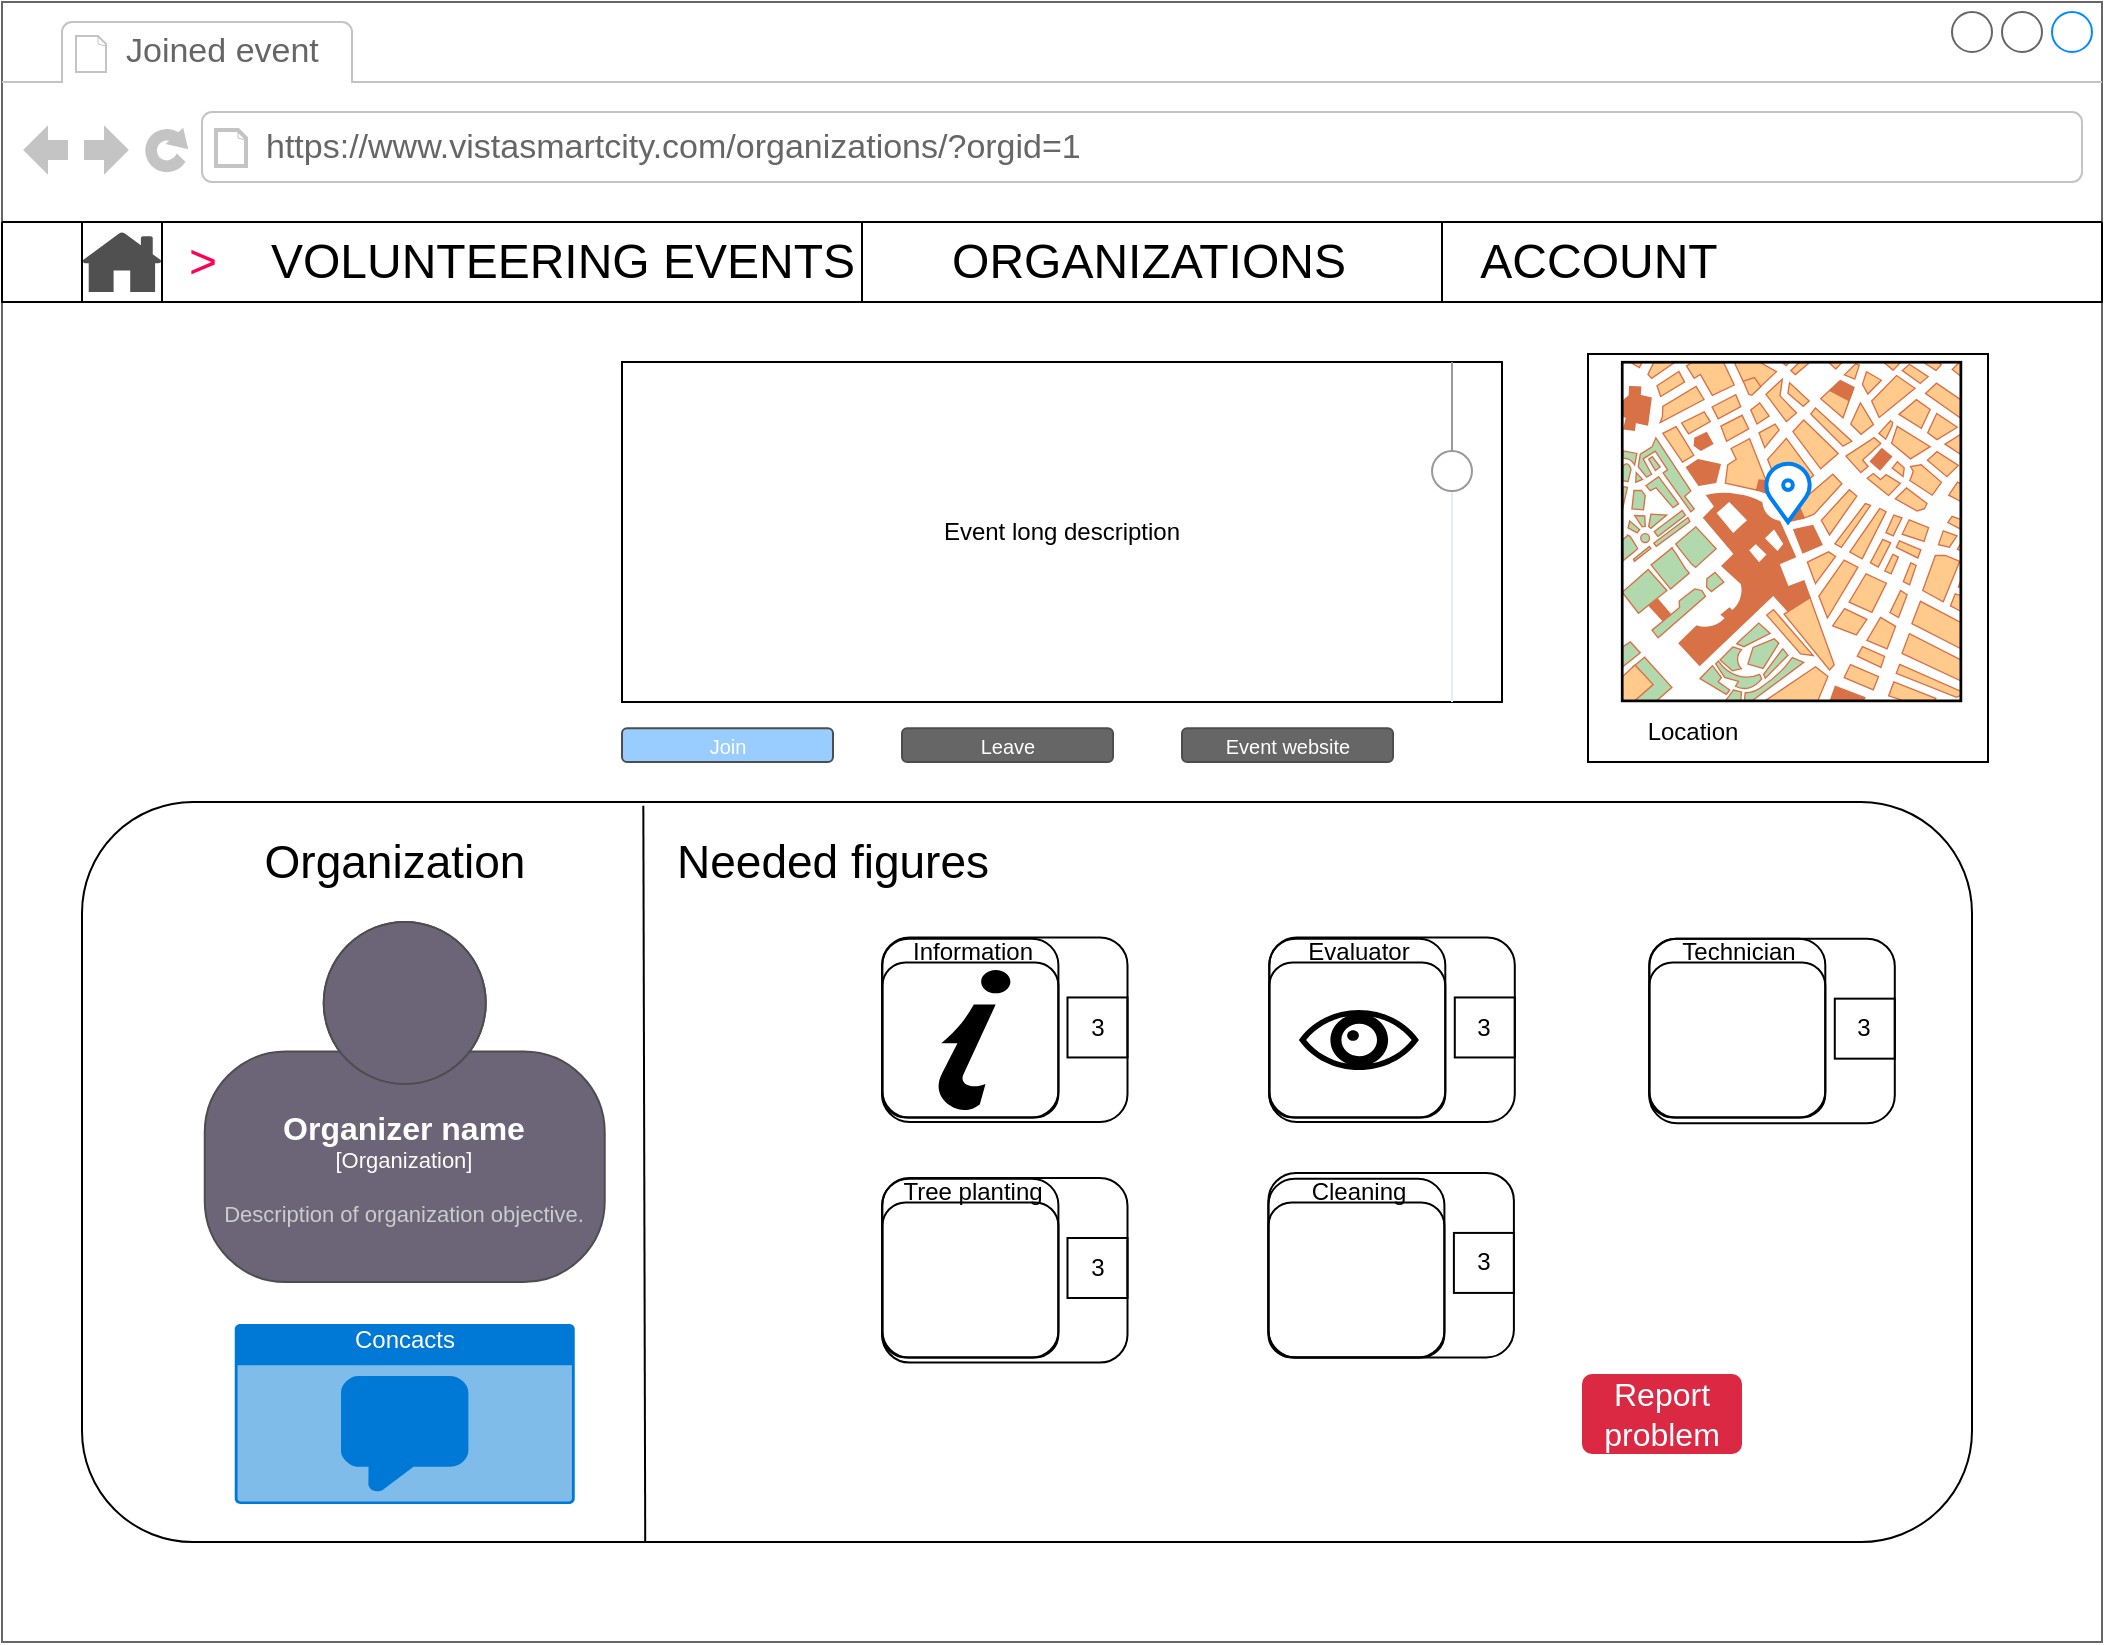 <mxfile version="21.2.3" type="github">
  <diagram name="Page-1" id="2cc2dc42-3aac-f2a9-1cec-7a8b7cbee084">
    <mxGraphModel dx="1221" dy="743" grid="1" gridSize="10" guides="1" tooltips="1" connect="1" arrows="1" fold="1" page="1" pageScale="1" pageWidth="1100" pageHeight="850" background="none" math="0" shadow="0">
      <root>
        <mxCell id="0" />
        <mxCell id="1" parent="0" />
        <mxCell id="7026571954dc6520-1" value="" style="strokeWidth=1;shadow=0;dashed=0;align=center;html=1;shape=mxgraph.mockup.containers.browserWindow;rSize=0;strokeColor=#666666;mainText=,;recursiveResize=0;rounded=0;labelBackgroundColor=none;fontFamily=Verdana;fontSize=12" parent="1" vertex="1">
          <mxGeometry x="30" y="20" width="1050" height="820" as="geometry" />
        </mxCell>
        <mxCell id="7026571954dc6520-2" value="Joined event" style="strokeWidth=1;shadow=0;dashed=0;align=center;html=1;shape=mxgraph.mockup.containers.anchor;fontSize=17;fontColor=#666666;align=left;" parent="7026571954dc6520-1" vertex="1">
          <mxGeometry x="60" y="12" width="110" height="26" as="geometry" />
        </mxCell>
        <mxCell id="7026571954dc6520-3" value="https://www.vistasmartcity.com/organizations/?orgid=1" style="strokeWidth=1;shadow=0;dashed=0;align=center;html=1;shape=mxgraph.mockup.containers.anchor;rSize=0;fontSize=17;fontColor=#666666;align=left;" parent="7026571954dc6520-1" vertex="1">
          <mxGeometry x="130" y="60" width="250" height="26" as="geometry" />
        </mxCell>
        <mxCell id="4rItziBb_c25DRYMOsrU-15" value="" style="rounded=1;whiteSpace=wrap;html=1;" parent="7026571954dc6520-1" vertex="1">
          <mxGeometry x="40" y="400" width="945" height="370" as="geometry" />
        </mxCell>
        <mxCell id="4rItziBb_c25DRYMOsrU-19" value="Event long description" style="rounded=0;whiteSpace=wrap;html=1;" parent="7026571954dc6520-1" vertex="1">
          <mxGeometry x="310" y="180" width="440" height="170" as="geometry" />
        </mxCell>
        <mxCell id="4rItziBb_c25DRYMOsrU-20" value="" style="verticalLabelPosition=bottom;shadow=0;dashed=0;align=center;html=1;verticalAlign=top;strokeWidth=1;shape=mxgraph.mockup.forms.horSlider;strokeColor=#999999;sliderStyle=basic;sliderPos=69.032;handleStyle=circle;fillColor2=#ddeeff;direction=north;" parent="7026571954dc6520-1" vertex="1">
          <mxGeometry x="710" y="180" width="30" height="170" as="geometry" />
        </mxCell>
        <object placeholders="1" c4Name="Organizer name" c4Type="Organization" c4Description="Description of organization objective." label="&lt;font style=&quot;font-size: 16px&quot;&gt;&lt;b&gt;%c4Name%&lt;/b&gt;&lt;/font&gt;&lt;div&gt;[%c4Type%]&lt;/div&gt;&lt;br&gt;&lt;div&gt;&lt;font style=&quot;font-size: 11px&quot;&gt;&lt;font color=&quot;#cccccc&quot;&gt;%c4Description%&lt;/font&gt;&lt;/div&gt;" id="4rItziBb_c25DRYMOsrU-23">
          <mxCell style="html=1;fontSize=11;dashed=0;whiteSpace=wrap;fillColor=#6C6477;strokeColor=#4D4D4D;fontColor=#ffffff;shape=mxgraph.c4.person2;align=center;metaEdit=1;points=[[0.5,0,0],[1,0.5,0],[1,0.75,0],[0.75,1,0],[0.5,1,0],[0.25,1,0],[0,0.75,0],[0,0.5,0]];resizable=0;" parent="7026571954dc6520-1" vertex="1">
            <mxGeometry x="101.37" y="460" width="200" height="180" as="geometry" />
          </mxCell>
        </object>
        <mxCell id="4rItziBb_c25DRYMOsrU-26" value="" style="rounded=0;whiteSpace=wrap;html=1;" parent="7026571954dc6520-1" vertex="1">
          <mxGeometry x="793" y="176" width="200" height="204" as="geometry" />
        </mxCell>
        <mxCell id="4rItziBb_c25DRYMOsrU-25" value="" style="verticalLabelPosition=bottom;shadow=0;dashed=0;align=center;html=1;verticalAlign=top;strokeWidth=1;shape=mxgraph.mockup.misc.map;" parent="7026571954dc6520-1" vertex="1">
          <mxGeometry x="810" y="180" width="170" height="170" as="geometry" />
        </mxCell>
        <mxCell id="4rItziBb_c25DRYMOsrU-27" value="Location" style="text;html=1;align=center;verticalAlign=middle;resizable=0;points=[];autosize=1;strokeColor=none;fillColor=none;" parent="7026571954dc6520-1" vertex="1">
          <mxGeometry x="810" y="350" width="70" height="30" as="geometry" />
        </mxCell>
        <mxCell id="4rItziBb_c25DRYMOsrU-28" value="" style="html=1;verticalLabelPosition=bottom;align=center;labelBackgroundColor=#ffffff;verticalAlign=top;strokeWidth=2;strokeColor=#0080F0;shadow=0;dashed=0;shape=mxgraph.ios7.icons.location;" parent="7026571954dc6520-1" vertex="1">
          <mxGeometry x="881" y="230" width="24" height="30" as="geometry" />
        </mxCell>
        <mxCell id="4rItziBb_c25DRYMOsrU-29" value="&lt;font style=&quot;font-size: 23px;&quot;&gt;Organization&lt;/font&gt;" style="text;html=1;align=center;verticalAlign=middle;resizable=0;points=[];autosize=1;strokeColor=none;fillColor=none;" parent="7026571954dc6520-1" vertex="1">
          <mxGeometry x="121.37" y="410" width="150" height="40" as="geometry" />
        </mxCell>
        <mxCell id="4rItziBb_c25DRYMOsrU-32" value="Leave" style="rounded=1;html=1;shadow=0;dashed=0;whiteSpace=wrap;fontSize=10;fillColor=#666666;align=center;strokeColor=#4D4D4D;fontColor=#ffffff;" parent="7026571954dc6520-1" vertex="1">
          <mxGeometry x="450" y="363.12" width="105.5" height="16.88" as="geometry" />
        </mxCell>
        <mxCell id="4rItziBb_c25DRYMOsrU-33" value="Event website" style="rounded=1;html=1;shadow=0;dashed=0;whiteSpace=wrap;fontSize=10;fillColor=#666666;align=center;strokeColor=#4D4D4D;fontColor=#ffffff;" parent="7026571954dc6520-1" vertex="1">
          <mxGeometry x="590" y="363.12" width="105.5" height="16.88" as="geometry" />
        </mxCell>
        <mxCell id="4rItziBb_c25DRYMOsrU-34" value="Concacts" style="html=1;strokeColor=none;fillColor=#0079D6;labelPosition=center;verticalLabelPosition=middle;verticalAlign=top;align=center;fontSize=12;outlineConnect=0;spacingTop=-6;fontColor=#FFFFFF;sketch=0;shape=mxgraph.sitemap.chat;" parent="7026571954dc6520-1" vertex="1">
          <mxGeometry x="116.37" y="661" width="170" height="90" as="geometry" />
        </mxCell>
        <mxCell id="4rItziBb_c25DRYMOsrU-35" value="Report problem" style="html=1;shadow=0;dashed=0;shape=mxgraph.bootstrap.rrect;rSize=5;strokeColor=none;strokeWidth=1;fillColor=#DB2843;fontColor=#FFFFFF;whiteSpace=wrap;align=center;verticalAlign=middle;spacingLeft=0;fontStyle=0;fontSize=16;spacing=5;" parent="7026571954dc6520-1" vertex="1">
          <mxGeometry x="790" y="686" width="80" height="40" as="geometry" />
        </mxCell>
        <mxCell id="rk1dpR8E0q6zi79prH13-1" value="" style="endArrow=none;html=1;rounded=0;exitX=0.298;exitY=0.999;exitDx=0;exitDy=0;exitPerimeter=0;entryX=0.297;entryY=0.005;entryDx=0;entryDy=0;entryPerimeter=0;" parent="7026571954dc6520-1" source="4rItziBb_c25DRYMOsrU-15" target="4rItziBb_c25DRYMOsrU-15" edge="1">
          <mxGeometry width="50" height="50" relative="1" as="geometry">
            <mxPoint x="490" y="480" as="sourcePoint" />
            <mxPoint x="540" y="430" as="targetPoint" />
          </mxGeometry>
        </mxCell>
        <mxCell id="rk1dpR8E0q6zi79prH13-2" value="&lt;font style=&quot;font-size: 23px;&quot;&gt;Needed figures&lt;/font&gt;" style="text;html=1;align=center;verticalAlign=middle;resizable=0;points=[];autosize=1;strokeColor=none;fillColor=none;" parent="7026571954dc6520-1" vertex="1">
          <mxGeometry x="325" y="410" width="180" height="40" as="geometry" />
        </mxCell>
        <mxCell id="rk1dpR8E0q6zi79prH13-3" value="Join" style="rounded=1;html=1;shadow=0;dashed=0;whiteSpace=wrap;fontSize=10;fillColor=#99CCFF;align=center;strokeColor=#4D4D4D;fontColor=#ffffff;" parent="7026571954dc6520-1" vertex="1">
          <mxGeometry x="310" y="363.12" width="105.5" height="16.88" as="geometry" />
        </mxCell>
        <mxCell id="rk1dpR8E0q6zi79prH13-61" value="" style="group" parent="7026571954dc6520-1" connectable="0" vertex="1">
          <mxGeometry x="440.2" y="587.73" width="94.797" height="90" as="geometry" />
        </mxCell>
        <mxCell id="rk1dpR8E0q6zi79prH13-62" value="" style="rounded=1;whiteSpace=wrap;html=1;" parent="rk1dpR8E0q6zi79prH13-61" vertex="1">
          <mxGeometry y="12.517" width="88" height="77.483" as="geometry" />
        </mxCell>
        <mxCell id="rk1dpR8E0q6zi79prH13-63" value="" style="rounded=1;whiteSpace=wrap;html=1;fillColor=none;" parent="rk1dpR8E0q6zi79prH13-61" vertex="1">
          <mxGeometry y="0.596" width="88" height="89.404" as="geometry" />
        </mxCell>
        <mxCell id="rk1dpR8E0q6zi79prH13-64" value="Tree planting" style="text;html=1;align=center;verticalAlign=middle;resizable=0;points=[];autosize=1;strokeColor=none;fillColor=none;" parent="rk1dpR8E0q6zi79prH13-61" vertex="1">
          <mxGeometry x="-0.203" y="-7.727" width="90" height="30" as="geometry" />
        </mxCell>
        <mxCell id="rk1dpR8E0q6zi79prH13-65" value="" style="shape=image;html=1;verticalAlign=top;verticalLabelPosition=bottom;labelBackgroundColor=#ffffff;imageAspect=0;aspect=fixed;image=https://cdn0.iconfinder.com/data/icons/phosphor-regular-vol-4/256/tree-128.png" parent="rk1dpR8E0q6zi79prH13-61" vertex="1">
          <mxGeometry x="10" y="12.52" width="70" height="70" as="geometry" />
        </mxCell>
        <mxCell id="rk1dpR8E0q6zi79prH13-66" value="" style="group" parent="7026571954dc6520-1" connectable="0" vertex="1">
          <mxGeometry x="633.2" y="587.73" width="94.797" height="90" as="geometry" />
        </mxCell>
        <mxCell id="rk1dpR8E0q6zi79prH13-67" value="" style="rounded=1;whiteSpace=wrap;html=1;" parent="rk1dpR8E0q6zi79prH13-66" vertex="1">
          <mxGeometry y="12.517" width="88" height="77.483" as="geometry" />
        </mxCell>
        <mxCell id="rk1dpR8E0q6zi79prH13-68" value="" style="rounded=1;whiteSpace=wrap;html=1;fillColor=none;" parent="rk1dpR8E0q6zi79prH13-66" vertex="1">
          <mxGeometry y="0.596" width="88" height="89.404" as="geometry" />
        </mxCell>
        <mxCell id="rk1dpR8E0q6zi79prH13-69" value="Cleaning" style="text;html=1;align=center;verticalAlign=middle;resizable=0;points=[];autosize=1;strokeColor=none;fillColor=none;" parent="rk1dpR8E0q6zi79prH13-66" vertex="1">
          <mxGeometry x="9.797" y="-7.727" width="70" height="30" as="geometry" />
        </mxCell>
        <mxCell id="rk1dpR8E0q6zi79prH13-70" value="" style="shape=image;html=1;verticalAlign=top;verticalLabelPosition=bottom;labelBackgroundColor=#ffffff;imageAspect=0;aspect=fixed;image=https://cdn4.iconfinder.com/data/icons/essential-app-2/16/trash-can-bin-recycle-128.png" parent="rk1dpR8E0q6zi79prH13-66" vertex="1">
          <mxGeometry x="9" y="16.26" width="70" height="70" as="geometry" />
        </mxCell>
        <mxCell id="rk1dpR8E0q6zi79prH13-71" value="" style="group" parent="7026571954dc6520-1" connectable="0" vertex="1">
          <mxGeometry x="440.2" y="467.73" width="94.797" height="90" as="geometry" />
        </mxCell>
        <mxCell id="rk1dpR8E0q6zi79prH13-72" value="" style="rounded=1;whiteSpace=wrap;html=1;" parent="rk1dpR8E0q6zi79prH13-71" vertex="1">
          <mxGeometry y="12.517" width="88" height="77.483" as="geometry" />
        </mxCell>
        <mxCell id="rk1dpR8E0q6zi79prH13-73" value="" style="rounded=1;whiteSpace=wrap;html=1;fillColor=none;" parent="rk1dpR8E0q6zi79prH13-71" vertex="1">
          <mxGeometry y="0.596" width="88" height="89.404" as="geometry" />
        </mxCell>
        <mxCell id="rk1dpR8E0q6zi79prH13-74" value="Information" style="text;html=1;align=center;verticalAlign=middle;resizable=0;points=[];autosize=1;strokeColor=none;fillColor=none;" parent="rk1dpR8E0q6zi79prH13-71" vertex="1">
          <mxGeometry x="4.797" y="-7.727" width="80" height="30" as="geometry" />
        </mxCell>
        <mxCell id="rk1dpR8E0q6zi79prH13-75" value="" style="shape=mxgraph.signs.travel.information_2;html=1;pointerEvents=1;fillColor=#000000;strokeColor=none;verticalLabelPosition=bottom;verticalAlign=top;align=center;" parent="rk1dpR8E0q6zi79prH13-71" vertex="1">
          <mxGeometry x="24" y="16.26" width="40" height="70" as="geometry" />
        </mxCell>
        <mxCell id="rk1dpR8E0q6zi79prH13-76" value="" style="group" parent="7026571954dc6520-1" connectable="0" vertex="1">
          <mxGeometry x="633.65" y="467.73" width="122.75" height="92.27" as="geometry" />
        </mxCell>
        <mxCell id="rk1dpR8E0q6zi79prH13-77" value="" style="rounded=1;whiteSpace=wrap;html=1;" parent="rk1dpR8E0q6zi79prH13-76" vertex="1">
          <mxGeometry y="12.517" width="88" height="77.483" as="geometry" />
        </mxCell>
        <mxCell id="rk1dpR8E0q6zi79prH13-78" value="" style="rounded=1;whiteSpace=wrap;html=1;fillColor=none;" parent="rk1dpR8E0q6zi79prH13-76" vertex="1">
          <mxGeometry y="0.596" width="88" height="89.404" as="geometry" />
        </mxCell>
        <mxCell id="rk1dpR8E0q6zi79prH13-79" value="Evaluator" style="text;html=1;align=center;verticalAlign=middle;resizable=0;points=[];autosize=1;strokeColor=none;fillColor=none;" parent="rk1dpR8E0q6zi79prH13-76" vertex="1">
          <mxGeometry x="9.797" y="-7.727" width="70" height="30" as="geometry" />
        </mxCell>
        <mxCell id="rk1dpR8E0q6zi79prH13-80" value="" style="shape=mxgraph.signs.healthcare.eye;html=1;pointerEvents=1;fillColor=#000000;strokeColor=none;verticalLabelPosition=bottom;verticalAlign=top;align=center;" parent="rk1dpR8E0q6zi79prH13-76" vertex="1">
          <mxGeometry x="14.8" y="36.26" width="60" height="30" as="geometry" />
        </mxCell>
        <mxCell id="rk1dpR8E0q6zi79prH13-103" value="3" style="rounded=0;whiteSpace=wrap;html=1;fillColor=none;" parent="rk1dpR8E0q6zi79prH13-76" vertex="1">
          <mxGeometry x="92.75" y="30" width="30" height="30" as="geometry" />
        </mxCell>
        <mxCell id="rk1dpR8E0q6zi79prH13-104" value="" style="rounded=1;whiteSpace=wrap;html=1;fillColor=none;" parent="rk1dpR8E0q6zi79prH13-76" vertex="1">
          <mxGeometry width="122.75" height="92.27" as="geometry" />
        </mxCell>
        <mxCell id="rk1dpR8E0q6zi79prH13-81" value="" style="group" parent="7026571954dc6520-1" connectable="0" vertex="1">
          <mxGeometry x="823.65" y="467.73" width="122.75" height="120.27" as="geometry" />
        </mxCell>
        <mxCell id="rk1dpR8E0q6zi79prH13-82" value="" style="rounded=1;whiteSpace=wrap;html=1;" parent="rk1dpR8E0q6zi79prH13-81" vertex="1">
          <mxGeometry y="12.517" width="88" height="77.483" as="geometry" />
        </mxCell>
        <mxCell id="rk1dpR8E0q6zi79prH13-83" value="" style="rounded=1;whiteSpace=wrap;html=1;fillColor=none;" parent="rk1dpR8E0q6zi79prH13-81" vertex="1">
          <mxGeometry y="0.596" width="88" height="89.404" as="geometry" />
        </mxCell>
        <mxCell id="rk1dpR8E0q6zi79prH13-84" value="Technician" style="text;html=1;align=center;verticalAlign=middle;resizable=0;points=[];autosize=1;strokeColor=none;fillColor=none;" parent="rk1dpR8E0q6zi79prH13-81" vertex="1">
          <mxGeometry x="4.797" y="-7.727" width="80" height="30" as="geometry" />
        </mxCell>
        <mxCell id="rk1dpR8E0q6zi79prH13-85" value="" style="shape=image;html=1;verticalAlign=top;verticalLabelPosition=bottom;labelBackgroundColor=#ffffff;imageAspect=0;aspect=fixed;image=https://cdn2.iconfinder.com/data/icons/seo-web-1-filled-outline/64/customer_service-technical_support-male-128.png" parent="rk1dpR8E0q6zi79prH13-81" vertex="1">
          <mxGeometry x="20.52" y="17.52" width="67.48" height="67.48" as="geometry" />
        </mxCell>
        <mxCell id="rk1dpR8E0q6zi79prH13-105" value="3" style="rounded=0;whiteSpace=wrap;html=1;fillColor=none;" parent="rk1dpR8E0q6zi79prH13-81" vertex="1">
          <mxGeometry x="92.75" y="30.6" width="30" height="30" as="geometry" />
        </mxCell>
        <mxCell id="rk1dpR8E0q6zi79prH13-106" value="" style="rounded=1;whiteSpace=wrap;html=1;fillColor=none;" parent="rk1dpR8E0q6zi79prH13-81" vertex="1">
          <mxGeometry y="0.6" width="122.75" height="92.27" as="geometry" />
        </mxCell>
        <mxCell id="rk1dpR8E0q6zi79prH13-101" value="" style="rounded=1;whiteSpace=wrap;html=1;fillColor=none;" parent="7026571954dc6520-1" vertex="1">
          <mxGeometry x="440" y="467.73" width="122.75" height="92.27" as="geometry" />
        </mxCell>
        <mxCell id="rk1dpR8E0q6zi79prH13-102" value="3" style="rounded=0;whiteSpace=wrap;html=1;fillColor=none;" parent="7026571954dc6520-1" vertex="1">
          <mxGeometry x="532.75" y="497.73" width="30" height="30" as="geometry" />
        </mxCell>
        <mxCell id="rk1dpR8E0q6zi79prH13-107" value="3" style="rounded=0;whiteSpace=wrap;html=1;fillColor=none;" parent="7026571954dc6520-1" vertex="1">
          <mxGeometry x="725.95" y="615.46" width="30" height="30" as="geometry" />
        </mxCell>
        <mxCell id="rk1dpR8E0q6zi79prH13-108" value="" style="rounded=1;whiteSpace=wrap;html=1;fillColor=none;" parent="7026571954dc6520-1" vertex="1">
          <mxGeometry x="633.2" y="585.46" width="122.75" height="92.27" as="geometry" />
        </mxCell>
        <mxCell id="rk1dpR8E0q6zi79prH13-109" value="3" style="rounded=0;whiteSpace=wrap;html=1;fillColor=none;" parent="7026571954dc6520-1" vertex="1">
          <mxGeometry x="532.75" y="618" width="30" height="30" as="geometry" />
        </mxCell>
        <mxCell id="rk1dpR8E0q6zi79prH13-110" value="" style="rounded=1;whiteSpace=wrap;html=1;fillColor=none;" parent="7026571954dc6520-1" vertex="1">
          <mxGeometry x="440.0" y="588" width="122.75" height="92.27" as="geometry" />
        </mxCell>
        <mxCell id="rk1dpR8E0q6zi79prH13-4" value="" style="shape=image;html=1;verticalAlign=top;verticalLabelPosition=bottom;labelBackgroundColor=#ffffff;imageAspect=0;aspect=fixed;image=https://cdn4.iconfinder.com/data/icons/evil-icons-user-interface/64/menu-128.png" parent="1" vertex="1">
          <mxGeometry x="30" y="130" width="40" height="40" as="geometry" />
        </mxCell>
        <mxCell id="rk1dpR8E0q6zi79prH13-5" value="" style="sketch=0;pointerEvents=1;shadow=0;dashed=0;html=1;strokeColor=none;fillColor=#505050;labelPosition=center;verticalLabelPosition=bottom;verticalAlign=top;outlineConnect=0;align=center;shape=mxgraph.office.concepts.home;" parent="1" vertex="1">
          <mxGeometry x="70" y="135" width="40" height="30" as="geometry" />
        </mxCell>
        <mxCell id="rk1dpR8E0q6zi79prH13-6" value="" style="swimlane;startSize=0;" parent="1" vertex="1">
          <mxGeometry x="30" y="130" width="40" height="40" as="geometry" />
        </mxCell>
        <mxCell id="rk1dpR8E0q6zi79prH13-7" value="" style="swimlane;startSize=0;" parent="1" vertex="1">
          <mxGeometry x="70" y="130" width="390" height="40" as="geometry" />
        </mxCell>
        <mxCell id="rk1dpR8E0q6zi79prH13-8" value="&lt;font style=&quot;font-size: 24px;&quot;&gt;VOLUNTEERING EVENTS&lt;/font&gt;" style="text;html=1;align=center;verticalAlign=middle;resizable=0;points=[];autosize=1;strokeColor=none;fillColor=none;" parent="rk1dpR8E0q6zi79prH13-7" vertex="1">
          <mxGeometry x="80" width="320" height="40" as="geometry" />
        </mxCell>
        <mxCell id="rk1dpR8E0q6zi79prH13-9" value="&lt;font style=&quot;font-size: 24px;&quot; color=&quot;#ff0055&quot;&gt;&amp;gt;&lt;/font&gt;" style="text;html=1;align=center;verticalAlign=middle;resizable=0;points=[];autosize=1;strokeColor=none;fillColor=none;" parent="rk1dpR8E0q6zi79prH13-7" vertex="1">
          <mxGeometry x="40" width="40" height="40" as="geometry" />
        </mxCell>
        <mxCell id="rk1dpR8E0q6zi79prH13-10" value="" style="swimlane;startSize=0;" parent="1" vertex="1">
          <mxGeometry x="750" y="130" width="330" height="40" as="geometry">
            <mxRectangle x="750" y="130" width="50" height="40" as="alternateBounds" />
          </mxGeometry>
        </mxCell>
        <mxCell id="rk1dpR8E0q6zi79prH13-11" value="&lt;font style=&quot;font-size: 24px;&quot;&gt;ACCOUNT&lt;/font&gt;" style="text;html=1;align=center;verticalAlign=middle;resizable=0;points=[];autosize=1;strokeColor=none;fillColor=none;" parent="rk1dpR8E0q6zi79prH13-10" vertex="1">
          <mxGeometry x="8" width="140" height="40" as="geometry" />
        </mxCell>
        <mxCell id="rk1dpR8E0q6zi79prH13-12" value="" style="swimlane;startSize=0;" parent="1" vertex="1">
          <mxGeometry x="70" y="130" width="40" height="40" as="geometry" />
        </mxCell>
        <mxCell id="rk1dpR8E0q6zi79prH13-13" value="" style="swimlane;startSize=0;" parent="1" vertex="1">
          <mxGeometry x="460" y="130" width="290" height="40" as="geometry" />
        </mxCell>
        <mxCell id="rk1dpR8E0q6zi79prH13-14" value="&lt;span style=&quot;font-size: 24px;&quot;&gt;ORGANIZATIONS&lt;/span&gt;" style="text;html=1;align=center;verticalAlign=middle;resizable=0;points=[];autosize=1;strokeColor=none;fillColor=none;" parent="rk1dpR8E0q6zi79prH13-13" vertex="1">
          <mxGeometry x="33" width="220" height="40" as="geometry" />
        </mxCell>
      </root>
    </mxGraphModel>
  </diagram>
</mxfile>
